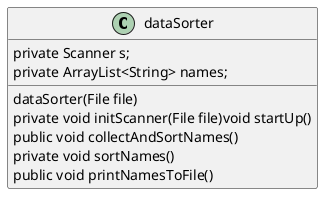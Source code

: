 @startuml
'https://plantuml.com/class-diagram

class dataSorter {
private Scanner s;
private ArrayList<String> names;

dataSorter(File file)
private void initScanner(File file)void startUp()
public void collectAndSortNames()
private void sortNames()
public void printNamesToFile()
}

@enduml